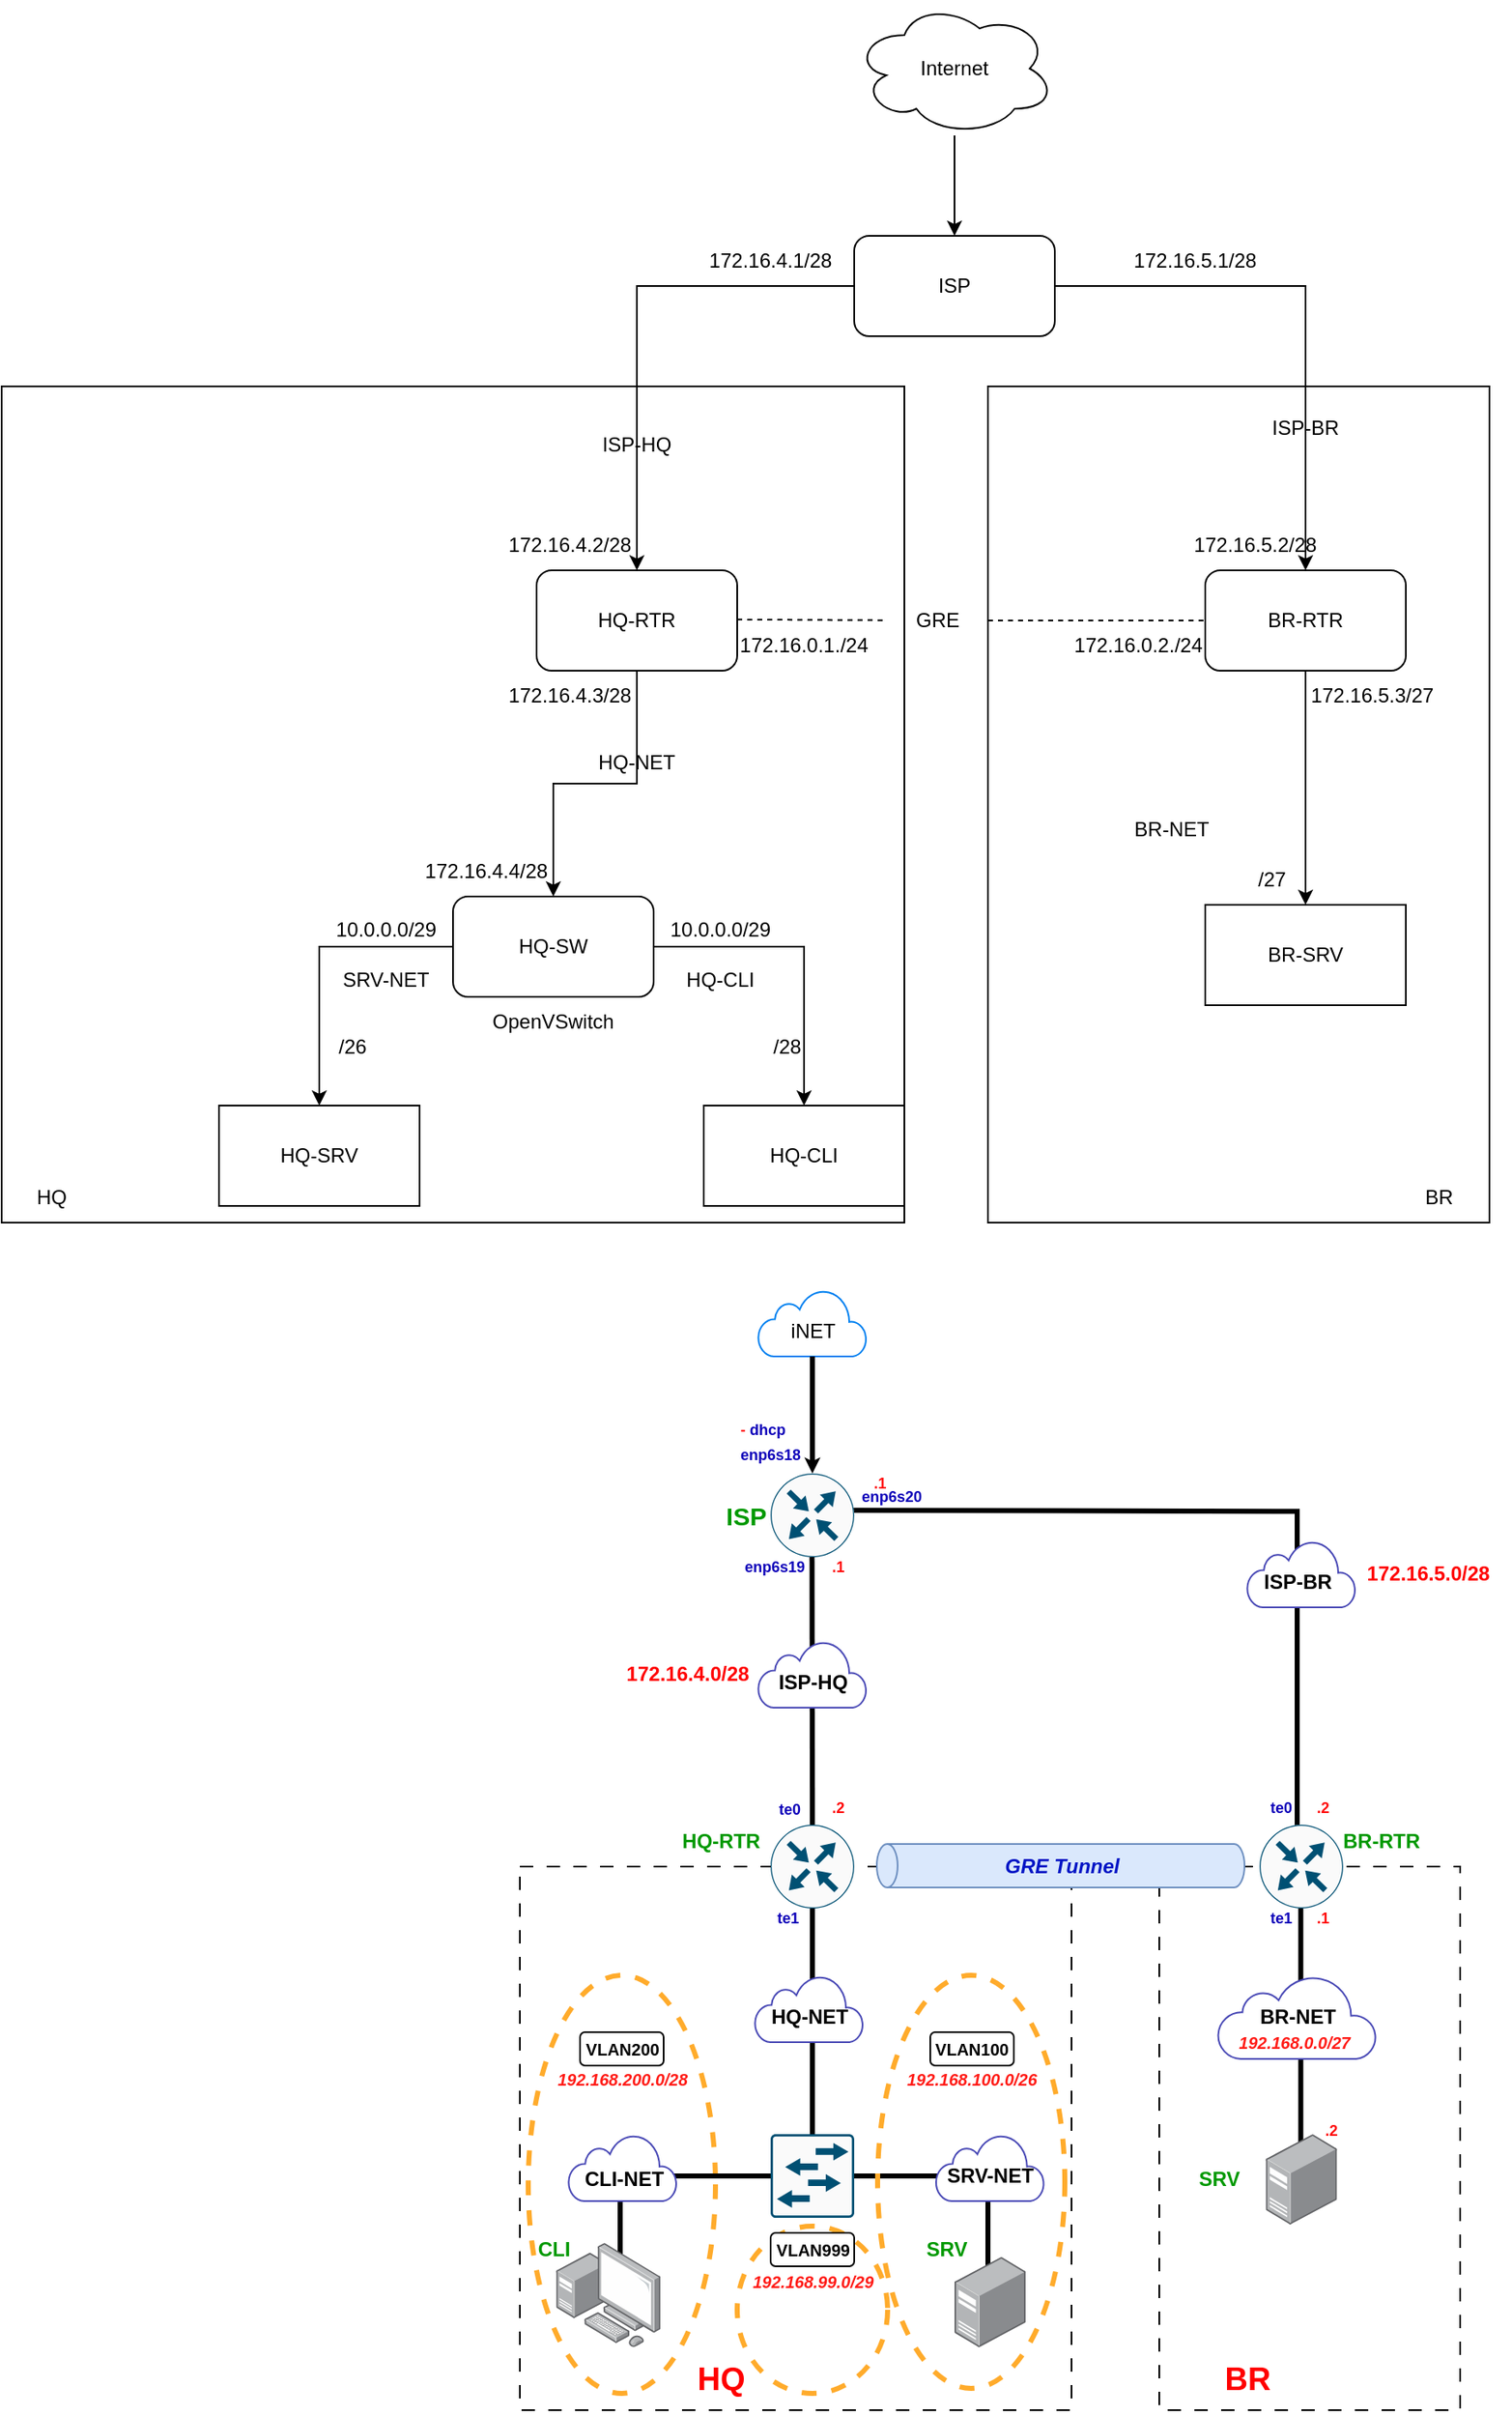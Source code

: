 <mxfile version="26.0.10">
  <diagram name="Страница — 1" id="b6AnPtS-dUUyqT-bA7N-">
    <mxGraphModel dx="1304" dy="274" grid="1" gridSize="10" guides="1" tooltips="1" connect="1" arrows="1" fold="1" page="1" pageScale="1" pageWidth="827" pageHeight="1169" math="0" shadow="0">
      <root>
        <mxCell id="0" />
        <mxCell id="1" parent="0" />
        <mxCell id="O_ZaIM-_1uLiHS-mfBXu-37" value="" style="rounded=0;whiteSpace=wrap;html=1;" parent="1" vertex="1">
          <mxGeometry x="320" y="280" width="300" height="500" as="geometry" />
        </mxCell>
        <mxCell id="O_ZaIM-_1uLiHS-mfBXu-35" value="" style="rounded=0;whiteSpace=wrap;html=1;fontStyle=1" parent="1" vertex="1">
          <mxGeometry x="-270" y="280" width="540" height="500" as="geometry" />
        </mxCell>
        <mxCell id="O_ZaIM-_1uLiHS-mfBXu-9" style="edgeStyle=orthogonalEdgeStyle;rounded=0;orthogonalLoop=1;jettySize=auto;html=1;entryX=0.5;entryY=0;entryDx=0;entryDy=0;" parent="1" source="O_ZaIM-_1uLiHS-mfBXu-1" target="O_ZaIM-_1uLiHS-mfBXu-2" edge="1">
          <mxGeometry relative="1" as="geometry" />
        </mxCell>
        <mxCell id="O_ZaIM-_1uLiHS-mfBXu-1" value="Internet" style="ellipse;shape=cloud;whiteSpace=wrap;html=1;" parent="1" vertex="1">
          <mxGeometry x="240" y="50" width="120" height="80" as="geometry" />
        </mxCell>
        <mxCell id="O_ZaIM-_1uLiHS-mfBXu-18" style="edgeStyle=orthogonalEdgeStyle;rounded=0;orthogonalLoop=1;jettySize=auto;html=1;exitX=0;exitY=0.5;exitDx=0;exitDy=0;" parent="1" source="O_ZaIM-_1uLiHS-mfBXu-2" target="O_ZaIM-_1uLiHS-mfBXu-3" edge="1">
          <mxGeometry relative="1" as="geometry" />
        </mxCell>
        <mxCell id="O_ZaIM-_1uLiHS-mfBXu-19" style="edgeStyle=orthogonalEdgeStyle;rounded=0;orthogonalLoop=1;jettySize=auto;html=1;exitX=1;exitY=0.5;exitDx=0;exitDy=0;" parent="1" source="O_ZaIM-_1uLiHS-mfBXu-2" target="O_ZaIM-_1uLiHS-mfBXu-4" edge="1">
          <mxGeometry relative="1" as="geometry" />
        </mxCell>
        <mxCell id="O_ZaIM-_1uLiHS-mfBXu-2" value="ISP" style="rounded=1;whiteSpace=wrap;html=1;" parent="1" vertex="1">
          <mxGeometry x="240" y="190" width="120" height="60" as="geometry" />
        </mxCell>
        <mxCell id="O_ZaIM-_1uLiHS-mfBXu-13" style="edgeStyle=orthogonalEdgeStyle;rounded=0;orthogonalLoop=1;jettySize=auto;html=1;exitX=0.5;exitY=1;exitDx=0;exitDy=0;" parent="1" source="O_ZaIM-_1uLiHS-mfBXu-3" target="O_ZaIM-_1uLiHS-mfBXu-5" edge="1">
          <mxGeometry relative="1" as="geometry" />
        </mxCell>
        <mxCell id="O_ZaIM-_1uLiHS-mfBXu-3" value="HQ-RTR" style="rounded=1;whiteSpace=wrap;html=1;" parent="1" vertex="1">
          <mxGeometry x="50" y="390" width="120" height="60" as="geometry" />
        </mxCell>
        <mxCell id="O_ZaIM-_1uLiHS-mfBXu-15" style="edgeStyle=orthogonalEdgeStyle;rounded=0;orthogonalLoop=1;jettySize=auto;html=1;exitX=0.5;exitY=1;exitDx=0;exitDy=0;" parent="1" source="O_ZaIM-_1uLiHS-mfBXu-4" target="O_ZaIM-_1uLiHS-mfBXu-8" edge="1">
          <mxGeometry relative="1" as="geometry" />
        </mxCell>
        <mxCell id="O_ZaIM-_1uLiHS-mfBXu-4" value="BR-RTR" style="rounded=1;whiteSpace=wrap;html=1;" parent="1" vertex="1">
          <mxGeometry x="450" y="390" width="120" height="60" as="geometry" />
        </mxCell>
        <mxCell id="O_ZaIM-_1uLiHS-mfBXu-10" style="edgeStyle=orthogonalEdgeStyle;rounded=0;orthogonalLoop=1;jettySize=auto;html=1;exitX=0;exitY=0.5;exitDx=0;exitDy=0;" parent="1" source="O_ZaIM-_1uLiHS-mfBXu-5" target="O_ZaIM-_1uLiHS-mfBXu-6" edge="1">
          <mxGeometry relative="1" as="geometry" />
        </mxCell>
        <mxCell id="O_ZaIM-_1uLiHS-mfBXu-11" style="edgeStyle=orthogonalEdgeStyle;rounded=0;orthogonalLoop=1;jettySize=auto;html=1;exitX=1;exitY=0.5;exitDx=0;exitDy=0;entryX=0.5;entryY=0;entryDx=0;entryDy=0;" parent="1" source="O_ZaIM-_1uLiHS-mfBXu-5" target="O_ZaIM-_1uLiHS-mfBXu-7" edge="1">
          <mxGeometry relative="1" as="geometry" />
        </mxCell>
        <mxCell id="O_ZaIM-_1uLiHS-mfBXu-5" value="HQ-SW" style="rounded=1;whiteSpace=wrap;html=1;" parent="1" vertex="1">
          <mxGeometry y="585" width="120" height="60" as="geometry" />
        </mxCell>
        <mxCell id="O_ZaIM-_1uLiHS-mfBXu-6" value="HQ-SRV" style="rounded=0;whiteSpace=wrap;html=1;" parent="1" vertex="1">
          <mxGeometry x="-140" y="710" width="120" height="60" as="geometry" />
        </mxCell>
        <mxCell id="O_ZaIM-_1uLiHS-mfBXu-7" value="HQ-CLI" style="rounded=0;whiteSpace=wrap;html=1;" parent="1" vertex="1">
          <mxGeometry x="150" y="710" width="120" height="60" as="geometry" />
        </mxCell>
        <mxCell id="O_ZaIM-_1uLiHS-mfBXu-8" value="BR-SRV" style="rounded=0;whiteSpace=wrap;html=1;" parent="1" vertex="1">
          <mxGeometry x="450" y="590" width="120" height="60" as="geometry" />
        </mxCell>
        <mxCell id="O_ZaIM-_1uLiHS-mfBXu-12" value="OpenVSwitch" style="text;html=1;align=center;verticalAlign=middle;whiteSpace=wrap;rounded=0;" parent="1" vertex="1">
          <mxGeometry x="30" y="645" width="60" height="30" as="geometry" />
        </mxCell>
        <mxCell id="O_ZaIM-_1uLiHS-mfBXu-20" value="ISP-HQ" style="text;html=1;align=center;verticalAlign=middle;whiteSpace=wrap;rounded=0;" parent="1" vertex="1">
          <mxGeometry x="80" y="300" width="60" height="30" as="geometry" />
        </mxCell>
        <mxCell id="O_ZaIM-_1uLiHS-mfBXu-22" value="HQ-NET" style="text;html=1;align=center;verticalAlign=middle;whiteSpace=wrap;rounded=0;" parent="1" vertex="1">
          <mxGeometry x="80" y="490" width="60" height="30" as="geometry" />
        </mxCell>
        <mxCell id="O_ZaIM-_1uLiHS-mfBXu-23" value="SRV-NET" style="text;html=1;align=center;verticalAlign=middle;whiteSpace=wrap;rounded=0;" parent="1" vertex="1">
          <mxGeometry x="-70" y="620" width="60" height="30" as="geometry" />
        </mxCell>
        <mxCell id="O_ZaIM-_1uLiHS-mfBXu-24" value="HQ-CLI" style="text;html=1;align=center;verticalAlign=middle;whiteSpace=wrap;rounded=0;" parent="1" vertex="1">
          <mxGeometry x="130" y="620" width="60" height="30" as="geometry" />
        </mxCell>
        <mxCell id="O_ZaIM-_1uLiHS-mfBXu-25" value="ISP-BR" style="text;html=1;align=center;verticalAlign=middle;whiteSpace=wrap;rounded=0;" parent="1" vertex="1">
          <mxGeometry x="480" y="290" width="60" height="30" as="geometry" />
        </mxCell>
        <mxCell id="O_ZaIM-_1uLiHS-mfBXu-26" value="BR-NET" style="text;html=1;align=center;verticalAlign=middle;whiteSpace=wrap;rounded=0;" parent="1" vertex="1">
          <mxGeometry x="400" y="530" width="60" height="30" as="geometry" />
        </mxCell>
        <mxCell id="O_ZaIM-_1uLiHS-mfBXu-27" value="/26" style="text;html=1;align=center;verticalAlign=middle;whiteSpace=wrap;rounded=0;" parent="1" vertex="1">
          <mxGeometry x="-90" y="660" width="60" height="30" as="geometry" />
        </mxCell>
        <mxCell id="O_ZaIM-_1uLiHS-mfBXu-28" value="/28" style="text;html=1;align=center;verticalAlign=middle;whiteSpace=wrap;rounded=0;" parent="1" vertex="1">
          <mxGeometry x="170" y="660" width="60" height="30" as="geometry" />
        </mxCell>
        <mxCell id="O_ZaIM-_1uLiHS-mfBXu-29" value="/27" style="text;html=1;align=center;verticalAlign=middle;whiteSpace=wrap;rounded=0;" parent="1" vertex="1">
          <mxGeometry x="460" y="560" width="60" height="30" as="geometry" />
        </mxCell>
        <mxCell id="O_ZaIM-_1uLiHS-mfBXu-30" value="10.0.0.0/29" style="text;html=1;align=center;verticalAlign=middle;whiteSpace=wrap;rounded=0;" parent="1" vertex="1">
          <mxGeometry x="-70" y="590" width="60" height="30" as="geometry" />
        </mxCell>
        <mxCell id="O_ZaIM-_1uLiHS-mfBXu-31" value="10.0.0.0/29" style="text;html=1;align=center;verticalAlign=middle;whiteSpace=wrap;rounded=0;" parent="1" vertex="1">
          <mxGeometry x="130" y="590" width="60" height="30" as="geometry" />
        </mxCell>
        <mxCell id="O_ZaIM-_1uLiHS-mfBXu-32" value="172.16.4.1&lt;span style=&quot;background-color: initial;&quot;&gt;/28&lt;/span&gt;" style="text;html=1;align=center;verticalAlign=middle;whiteSpace=wrap;rounded=0;" parent="1" vertex="1">
          <mxGeometry x="160" y="190" width="60" height="30" as="geometry" />
        </mxCell>
        <mxCell id="O_ZaIM-_1uLiHS-mfBXu-33" value="172.16.5.1/28" style="text;html=1;align=center;verticalAlign=middle;whiteSpace=wrap;rounded=0;" parent="1" vertex="1">
          <mxGeometry x="414" y="190" width="60" height="30" as="geometry" />
        </mxCell>
        <mxCell id="O_ZaIM-_1uLiHS-mfBXu-34" value="BR" style="text;html=1;align=center;verticalAlign=middle;whiteSpace=wrap;rounded=0;" parent="1" vertex="1">
          <mxGeometry x="560" y="750" width="60" height="30" as="geometry" />
        </mxCell>
        <mxCell id="O_ZaIM-_1uLiHS-mfBXu-36" value="HQ" style="text;html=1;align=center;verticalAlign=middle;whiteSpace=wrap;rounded=0;" parent="1" vertex="1">
          <mxGeometry x="-270" y="750" width="60" height="30" as="geometry" />
        </mxCell>
        <mxCell id="O_ZaIM-_1uLiHS-mfBXu-38" value="172.16.4.2/28" style="text;html=1;align=center;verticalAlign=middle;whiteSpace=wrap;rounded=0;" parent="1" vertex="1">
          <mxGeometry x="40" y="360" width="60" height="30" as="geometry" />
        </mxCell>
        <mxCell id="O_ZaIM-_1uLiHS-mfBXu-39" value="172.16.5.2/28" style="text;html=1;align=center;verticalAlign=middle;whiteSpace=wrap;rounded=0;" parent="1" vertex="1">
          <mxGeometry x="450" y="360" width="60" height="30" as="geometry" />
        </mxCell>
        <mxCell id="O_ZaIM-_1uLiHS-mfBXu-40" value="172.16.4.3/28" style="text;html=1;align=center;verticalAlign=middle;whiteSpace=wrap;rounded=0;" parent="1" vertex="1">
          <mxGeometry x="40" y="450" width="60" height="30" as="geometry" />
        </mxCell>
        <mxCell id="O_ZaIM-_1uLiHS-mfBXu-41" value="172.16.5.3/27" style="text;html=1;align=center;verticalAlign=middle;whiteSpace=wrap;rounded=0;" parent="1" vertex="1">
          <mxGeometry x="520" y="450" width="60" height="30" as="geometry" />
        </mxCell>
        <mxCell id="O_ZaIM-_1uLiHS-mfBXu-42" value="172.16.4.4/28" style="text;html=1;align=center;verticalAlign=middle;whiteSpace=wrap;rounded=0;" parent="1" vertex="1">
          <mxGeometry x="-10" y="555" width="60" height="30" as="geometry" />
        </mxCell>
        <mxCell id="O_ZaIM-_1uLiHS-mfBXu-43" value="" style="endArrow=none;dashed=1;html=1;rounded=0;" parent="1" source="O_ZaIM-_1uLiHS-mfBXu-44" target="O_ZaIM-_1uLiHS-mfBXu-4" edge="1">
          <mxGeometry width="50" height="50" relative="1" as="geometry">
            <mxPoint x="170" y="419.41" as="sourcePoint" />
            <mxPoint x="260" y="419.41" as="targetPoint" />
          </mxGeometry>
        </mxCell>
        <mxCell id="O_ZaIM-_1uLiHS-mfBXu-45" value="172.16.0.1./24" style="text;html=1;align=center;verticalAlign=middle;whiteSpace=wrap;rounded=0;" parent="1" vertex="1">
          <mxGeometry x="180" y="420" width="60" height="30" as="geometry" />
        </mxCell>
        <mxCell id="O_ZaIM-_1uLiHS-mfBXu-46" value="172.16.0.2./24" style="text;html=1;align=center;verticalAlign=middle;whiteSpace=wrap;rounded=0;" parent="1" vertex="1">
          <mxGeometry x="380" y="420" width="60" height="30" as="geometry" />
        </mxCell>
        <mxCell id="O_ZaIM-_1uLiHS-mfBXu-49" value="" style="endArrow=none;dashed=1;html=1;rounded=0;" parent="1" target="O_ZaIM-_1uLiHS-mfBXu-44" edge="1">
          <mxGeometry width="50" height="50" relative="1" as="geometry">
            <mxPoint x="170" y="419.41" as="sourcePoint" />
            <mxPoint x="450" y="420" as="targetPoint" />
          </mxGeometry>
        </mxCell>
        <mxCell id="O_ZaIM-_1uLiHS-mfBXu-44" value="GRE" style="text;html=1;align=center;verticalAlign=middle;whiteSpace=wrap;rounded=0;" parent="1" vertex="1">
          <mxGeometry x="260" y="405" width="60" height="30" as="geometry" />
        </mxCell>
        <mxCell id="k5oq742dMYxYw2PUv_gX-1" value="" style="rounded=0;whiteSpace=wrap;html=1;fillColor=none;dashed=1;dashPattern=8 8;" vertex="1" parent="1">
          <mxGeometry x="422.5" y="1165" width="180" height="325" as="geometry" />
        </mxCell>
        <mxCell id="k5oq742dMYxYw2PUv_gX-2" value="" style="rounded=1;whiteSpace=wrap;html=1;" vertex="1" parent="1">
          <mxGeometry x="76" y="1264" width="50" height="20" as="geometry" />
        </mxCell>
        <mxCell id="k5oq742dMYxYw2PUv_gX-3" value="" style="rounded=0;whiteSpace=wrap;html=1;fillColor=none;dashed=1;dashPattern=8 8;" vertex="1" parent="1">
          <mxGeometry x="40" y="1165" width="330" height="325" as="geometry" />
        </mxCell>
        <mxCell id="k5oq742dMYxYw2PUv_gX-4" value="" style="ellipse;whiteSpace=wrap;html=1;fillColor=none;dashed=1;strokeColor=#FFAB2B;strokeWidth=3;" vertex="1" parent="1">
          <mxGeometry x="45" y="1230" width="112" height="250" as="geometry" />
        </mxCell>
        <mxCell id="k5oq742dMYxYw2PUv_gX-5" value="" style="endArrow=none;html=1;rounded=0;strokeWidth=3;" edge="1" parent="1">
          <mxGeometry width="50" height="50" relative="1" as="geometry">
            <mxPoint x="507.16" y="1350" as="sourcePoint" />
            <mxPoint x="507.16" y="1180" as="targetPoint" />
          </mxGeometry>
        </mxCell>
        <mxCell id="k5oq742dMYxYw2PUv_gX-6" value="" style="endArrow=none;html=1;rounded=0;strokeWidth=3;" edge="1" parent="1">
          <mxGeometry width="50" height="50" relative="1" as="geometry">
            <mxPoint x="215" y="1350" as="sourcePoint" />
            <mxPoint x="215" y="1180" as="targetPoint" />
          </mxGeometry>
        </mxCell>
        <mxCell id="k5oq742dMYxYw2PUv_gX-7" value="" style="endArrow=none;html=1;rounded=0;strokeWidth=3;" edge="1" parent="1">
          <mxGeometry width="50" height="50" relative="1" as="geometry">
            <mxPoint x="230" y="952" as="sourcePoint" />
            <mxPoint x="505" y="1157" as="targetPoint" />
            <Array as="points">
              <mxPoint x="505" y="952.6" />
            </Array>
          </mxGeometry>
        </mxCell>
        <mxCell id="k5oq742dMYxYw2PUv_gX-8" value="" style="endArrow=none;html=1;rounded=0;strokeWidth=3;" edge="1" parent="1">
          <mxGeometry width="50" height="50" relative="1" as="geometry">
            <mxPoint x="215" y="1150" as="sourcePoint" />
            <mxPoint x="214.76" y="978" as="targetPoint" />
          </mxGeometry>
        </mxCell>
        <mxCell id="k5oq742dMYxYw2PUv_gX-9" value="" style="sketch=0;points=[[0.5,0,0],[1,0.5,0],[0.5,1,0],[0,0.5,0],[0.145,0.145,0],[0.856,0.145,0],[0.855,0.856,0],[0.145,0.855,0]];verticalLabelPosition=bottom;html=1;verticalAlign=top;aspect=fixed;align=center;pointerEvents=1;shape=mxgraph.cisco19.rect;prIcon=router;fillColor=#FAFAFA;strokeColor=#005073;" vertex="1" parent="1">
          <mxGeometry x="190" y="930" width="50" height="50" as="geometry" />
        </mxCell>
        <mxCell id="k5oq742dMYxYw2PUv_gX-10" value="" style="html=1;verticalLabelPosition=bottom;align=center;labelBackgroundColor=#ffffff;verticalAlign=top;strokeWidth=1;strokeColor=#0080F0;shadow=0;dashed=0;shape=mxgraph.ios7.icons.cloud;" vertex="1" parent="1">
          <mxGeometry x="182.5" y="820" width="65" height="40" as="geometry" />
        </mxCell>
        <mxCell id="k5oq742dMYxYw2PUv_gX-11" value="iNET" style="text;html=1;align=center;verticalAlign=middle;resizable=0;points=[];autosize=1;strokeColor=none;fillColor=none;" vertex="1" parent="1">
          <mxGeometry x="190" y="830" width="50" height="30" as="geometry" />
        </mxCell>
        <mxCell id="k5oq742dMYxYw2PUv_gX-12" style="edgeStyle=orthogonalEdgeStyle;rounded=0;orthogonalLoop=1;jettySize=auto;html=1;entryX=0.5;entryY=0;entryDx=0;entryDy=0;entryPerimeter=0;endSize=0;strokeWidth=3;" edge="1" parent="1" source="k5oq742dMYxYw2PUv_gX-11" target="k5oq742dMYxYw2PUv_gX-9">
          <mxGeometry relative="1" as="geometry" />
        </mxCell>
        <mxCell id="k5oq742dMYxYw2PUv_gX-13" value="&lt;b&gt;&lt;font style=&quot;font-size: 9px;&quot;&gt;&lt;font style=&quot;color: rgb(255, 22, 22);&quot;&gt;- &lt;/font&gt;&lt;font style=&quot;color: rgb(13, 0, 185);&quot;&gt;dhcp&lt;/font&gt;&lt;/font&gt;&lt;/b&gt;&lt;div&gt;&lt;b&gt;&lt;font style=&quot;&quot;&gt;&lt;font style=&quot;color: rgb(13, 0, 185); font-size: 9px;&quot;&gt;enp6s18&lt;/font&gt;&lt;/font&gt;&lt;/b&gt;&lt;/div&gt;" style="text;html=1;align=left;verticalAlign=middle;resizable=0;points=[];autosize=1;strokeColor=none;fillColor=none;" vertex="1" parent="1">
          <mxGeometry x="170" y="890" width="60" height="40" as="geometry" />
        </mxCell>
        <mxCell id="k5oq742dMYxYw2PUv_gX-14" value="&lt;b&gt;&lt;font style=&quot;color: rgb(0, 153, 0); font-size: 15px;&quot;&gt;ISP&lt;/font&gt;&lt;/b&gt;" style="text;html=1;align=center;verticalAlign=middle;resizable=0;points=[];autosize=1;strokeColor=none;fillColor=none;" vertex="1" parent="1">
          <mxGeometry x="150" y="940" width="50" height="30" as="geometry" />
        </mxCell>
        <mxCell id="k5oq742dMYxYw2PUv_gX-15" value="" style="sketch=0;points=[[0.5,0,0],[1,0.5,0],[0.5,1,0],[0,0.5,0],[0.145,0.145,0],[0.856,0.145,0],[0.855,0.856,0],[0.145,0.855,0]];verticalLabelPosition=bottom;html=1;verticalAlign=top;aspect=fixed;align=center;pointerEvents=1;shape=mxgraph.cisco19.rect;prIcon=router;fillColor=#FAFAFA;strokeColor=#005073;" vertex="1" parent="1">
          <mxGeometry x="190" y="1140" width="50" height="50" as="geometry" />
        </mxCell>
        <mxCell id="k5oq742dMYxYw2PUv_gX-16" value="&lt;font style=&quot;color: rgb(13, 0, 185); font-size: 9px;&quot;&gt;&lt;b style=&quot;&quot;&gt;te0&lt;/b&gt;&lt;/font&gt;" style="text;html=1;align=center;verticalAlign=middle;resizable=0;points=[];autosize=1;strokeColor=none;fillColor=none;" vertex="1" parent="1">
          <mxGeometry x="180.5" y="1115" width="40" height="30" as="geometry" />
        </mxCell>
        <mxCell id="k5oq742dMYxYw2PUv_gX-17" value="&lt;b&gt;&lt;font style=&quot;color: rgb(0, 153, 0);&quot;&gt;HQ-RTR&lt;/font&gt;&lt;/b&gt;" style="text;html=1;align=center;verticalAlign=middle;resizable=0;points=[];autosize=1;strokeColor=none;fillColor=none;" vertex="1" parent="1">
          <mxGeometry x="125" y="1135" width="70" height="30" as="geometry" />
        </mxCell>
        <mxCell id="k5oq742dMYxYw2PUv_gX-18" value="" style="sketch=0;points=[[0.5,0,0],[1,0.5,0],[0.5,1,0],[0,0.5,0],[0.145,0.145,0],[0.856,0.145,0],[0.855,0.856,0],[0.145,0.855,0]];verticalLabelPosition=bottom;html=1;verticalAlign=top;aspect=fixed;align=center;pointerEvents=1;shape=mxgraph.cisco19.rect;prIcon=router;fillColor=#FAFAFA;strokeColor=#005073;" vertex="1" parent="1">
          <mxGeometry x="482.5" y="1140" width="50" height="50" as="geometry" />
        </mxCell>
        <mxCell id="k5oq742dMYxYw2PUv_gX-19" value="&lt;b&gt;&lt;font style=&quot;color: rgb(0, 153, 0);&quot;&gt;BR-RTR&lt;/font&gt;&lt;/b&gt;" style="text;html=1;align=center;verticalAlign=middle;resizable=0;points=[];autosize=1;strokeColor=none;fillColor=none;" vertex="1" parent="1">
          <mxGeometry x="520" y="1135" width="70" height="30" as="geometry" />
        </mxCell>
        <mxCell id="k5oq742dMYxYw2PUv_gX-20" value="&lt;b&gt;&lt;font style=&quot;color: rgb(13, 0, 185); font-size: 9px;&quot;&gt;te0&lt;/font&gt;&lt;/b&gt;" style="text;html=1;align=center;verticalAlign=middle;resizable=0;points=[];autosize=1;strokeColor=none;fillColor=none;" vertex="1" parent="1">
          <mxGeometry x="475" y="1114" width="40" height="30" as="geometry" />
        </mxCell>
        <mxCell id="k5oq742dMYxYw2PUv_gX-21" value="" style="html=1;verticalLabelPosition=bottom;align=center;labelBackgroundColor=#ffffff;verticalAlign=top;strokeWidth=1;strokeColor=#4848B5;shadow=0;dashed=0;shape=mxgraph.ios7.icons.cloud;" vertex="1" parent="1">
          <mxGeometry x="182.5" y="1030" width="65" height="40" as="geometry" />
        </mxCell>
        <mxCell id="k5oq742dMYxYw2PUv_gX-22" value="" style="html=1;verticalLabelPosition=bottom;align=center;labelBackgroundColor=#ffffff;verticalAlign=top;strokeWidth=1;strokeColor=#4848B5;shadow=0;dashed=0;shape=mxgraph.ios7.icons.cloud;" vertex="1" parent="1">
          <mxGeometry x="475" y="970" width="65" height="40" as="geometry" />
        </mxCell>
        <mxCell id="k5oq742dMYxYw2PUv_gX-23" value="&lt;b&gt;ISP-HQ&lt;/b&gt;" style="text;html=1;align=center;verticalAlign=middle;resizable=0;points=[];autosize=1;strokeColor=none;fillColor=none;" vertex="1" parent="1">
          <mxGeometry x="185" y="1040" width="60" height="30" as="geometry" />
        </mxCell>
        <mxCell id="k5oq742dMYxYw2PUv_gX-24" value="&lt;b&gt;ISP-BR&lt;/b&gt;" style="text;html=1;align=center;verticalAlign=middle;resizable=0;points=[];autosize=1;strokeColor=none;fillColor=none;" vertex="1" parent="1">
          <mxGeometry x="475" y="980" width="60" height="30" as="geometry" />
        </mxCell>
        <mxCell id="k5oq742dMYxYw2PUv_gX-25" value="&lt;div&gt;&lt;b&gt;&lt;font style=&quot;font-size: 9px;&quot;&gt;&lt;font style=&quot;color: rgb(255, 13, 8);&quot;&gt;&amp;nbsp;&lt;/font&gt;&lt;font style=&quot;color: rgb(13, 0, 185);&quot;&gt;enp6s19&lt;/font&gt;&lt;/font&gt;&lt;/b&gt;&lt;/div&gt;" style="text;html=1;align=left;verticalAlign=middle;resizable=0;points=[];autosize=1;strokeColor=none;fillColor=none;" vertex="1" parent="1">
          <mxGeometry x="170" y="970" width="60" height="30" as="geometry" />
        </mxCell>
        <mxCell id="k5oq742dMYxYw2PUv_gX-26" value="&lt;div&gt;&lt;b&gt;&lt;font style=&quot;color: rgb(13, 0, 185); font-size: 9px;&quot;&gt;&lt;font style=&quot;color: rgb(255, 13, 8);&quot;&gt;&amp;nbsp;&lt;/font&gt;enp6s20&lt;/font&gt;&lt;/b&gt;&lt;/div&gt;" style="text;html=1;align=left;verticalAlign=middle;resizable=0;points=[];autosize=1;strokeColor=none;fillColor=none;" vertex="1" parent="1">
          <mxGeometry x="240" y="928" width="60" height="30" as="geometry" />
        </mxCell>
        <mxCell id="k5oq742dMYxYw2PUv_gX-27" value="&lt;b&gt;&lt;font style=&quot;color: rgb(255, 0, 0);&quot;&gt;172.16.5.0/28&lt;/font&gt;&lt;/b&gt;" style="text;html=1;align=center;verticalAlign=middle;resizable=0;points=[];autosize=1;strokeColor=none;fillColor=none;" vertex="1" parent="1">
          <mxGeometry x="532.5" y="975" width="100" height="30" as="geometry" />
        </mxCell>
        <mxCell id="k5oq742dMYxYw2PUv_gX-28" value="&lt;b&gt;&lt;font style=&quot;color: rgb(255, 0, 0);&quot;&gt;172.16.4.0/28&lt;/font&gt;&lt;/b&gt;" style="text;html=1;align=center;verticalAlign=middle;resizable=0;points=[];autosize=1;strokeColor=none;fillColor=none;" vertex="1" parent="1">
          <mxGeometry x="90" y="1035" width="100" height="30" as="geometry" />
        </mxCell>
        <mxCell id="k5oq742dMYxYw2PUv_gX-29" value="&lt;font style=&quot;color: rgb(255, 6, 6); font-size: 9px;&quot;&gt;&lt;b style=&quot;&quot;&gt;.1&lt;/b&gt;&lt;/font&gt;" style="text;html=1;align=center;verticalAlign=middle;resizable=0;points=[];autosize=1;strokeColor=none;fillColor=none;" vertex="1" parent="1">
          <mxGeometry x="215" y="970" width="30" height="30" as="geometry" />
        </mxCell>
        <mxCell id="k5oq742dMYxYw2PUv_gX-30" value="&lt;font style=&quot;color: rgb(255, 6, 6); font-size: 9px;&quot;&gt;&lt;b style=&quot;&quot;&gt;.1&lt;/b&gt;&lt;/font&gt;" style="text;html=1;align=center;verticalAlign=middle;resizable=0;points=[];autosize=1;strokeColor=none;fillColor=none;" vertex="1" parent="1">
          <mxGeometry x="240" y="920" width="30" height="30" as="geometry" />
        </mxCell>
        <mxCell id="k5oq742dMYxYw2PUv_gX-31" value="&lt;font style=&quot;color: rgb(255, 6, 6); font-size: 9px;&quot;&gt;&lt;b style=&quot;&quot;&gt;.2&lt;/b&gt;&lt;/font&gt;" style="text;html=1;align=center;verticalAlign=middle;resizable=0;points=[];autosize=1;strokeColor=none;fillColor=none;" vertex="1" parent="1">
          <mxGeometry x="215" y="1114" width="30" height="30" as="geometry" />
        </mxCell>
        <mxCell id="k5oq742dMYxYw2PUv_gX-32" value="&lt;font style=&quot;color: rgb(255, 6, 6); font-size: 9px;&quot;&gt;&lt;b style=&quot;&quot;&gt;.2&lt;/b&gt;&lt;/font&gt;" style="text;html=1;align=center;verticalAlign=middle;resizable=0;points=[];autosize=1;strokeColor=none;fillColor=none;" vertex="1" parent="1">
          <mxGeometry x="505" y="1114" width="30" height="30" as="geometry" />
        </mxCell>
        <mxCell id="k5oq742dMYxYw2PUv_gX-33" value="" style="html=1;verticalLabelPosition=bottom;align=center;labelBackgroundColor=#ffffff;verticalAlign=top;strokeWidth=1;strokeColor=#4848B5;shadow=0;dashed=0;shape=mxgraph.ios7.icons.cloud;" vertex="1" parent="1">
          <mxGeometry x="457.5" y="1230" width="95" height="50" as="geometry" />
        </mxCell>
        <mxCell id="k5oq742dMYxYw2PUv_gX-34" value="" style="html=1;verticalLabelPosition=bottom;align=center;labelBackgroundColor=#ffffff;verticalAlign=top;strokeWidth=1;strokeColor=#4848B5;shadow=0;dashed=0;shape=mxgraph.ios7.icons.cloud;" vertex="1" parent="1">
          <mxGeometry x="180.5" y="1230" width="65" height="40" as="geometry" />
        </mxCell>
        <mxCell id="k5oq742dMYxYw2PUv_gX-35" value="&lt;b&gt;HQ-NET&lt;/b&gt;" style="text;html=1;align=center;verticalAlign=middle;resizable=0;points=[];autosize=1;strokeColor=none;fillColor=none;" vertex="1" parent="1">
          <mxGeometry x="177.5" y="1240" width="70" height="30" as="geometry" />
        </mxCell>
        <mxCell id="k5oq742dMYxYw2PUv_gX-36" value="&lt;b&gt;BR-NET&lt;/b&gt;" style="text;html=1;align=center;verticalAlign=middle;resizable=0;points=[];autosize=1;strokeColor=none;fillColor=none;" vertex="1" parent="1">
          <mxGeometry x="470" y="1240" width="70" height="30" as="geometry" />
        </mxCell>
        <mxCell id="k5oq742dMYxYw2PUv_gX-37" value="" style="image;points=[];aspect=fixed;html=1;align=center;shadow=0;dashed=0;image=img/lib/allied_telesis/computer_and_terminals/Server_Desktop.svg;" vertex="1" parent="1">
          <mxGeometry x="486.2" y="1325" width="42.6" height="54" as="geometry" />
        </mxCell>
        <mxCell id="k5oq742dMYxYw2PUv_gX-38" value="" style="endArrow=none;html=1;rounded=0;strokeWidth=3;" edge="1" parent="1" source="k5oq742dMYxYw2PUv_gX-44">
          <mxGeometry width="50" height="50" relative="1" as="geometry">
            <mxPoint x="320" y="1350" as="sourcePoint" />
            <mxPoint x="100" y="1350" as="targetPoint" />
          </mxGeometry>
        </mxCell>
        <mxCell id="k5oq742dMYxYw2PUv_gX-39" value="" style="endArrow=none;html=1;rounded=0;strokeWidth=3;" edge="1" parent="1">
          <mxGeometry width="50" height="50" relative="1" as="geometry">
            <mxPoint x="320" y="1410" as="sourcePoint" />
            <mxPoint x="320" y="1348.4" as="targetPoint" />
          </mxGeometry>
        </mxCell>
        <mxCell id="k5oq742dMYxYw2PUv_gX-40" value="" style="endArrow=none;html=1;rounded=0;strokeWidth=3;" edge="1" parent="1">
          <mxGeometry width="50" height="50" relative="1" as="geometry">
            <mxPoint x="100" y="1398.4" as="sourcePoint" />
            <mxPoint x="100" y="1348.4" as="targetPoint" />
          </mxGeometry>
        </mxCell>
        <mxCell id="k5oq742dMYxYw2PUv_gX-41" value="" style="image;points=[];aspect=fixed;html=1;align=center;shadow=0;dashed=0;image=img/lib/allied_telesis/computer_and_terminals/Personal_Computer_with_Server.svg;" vertex="1" parent="1">
          <mxGeometry x="61.7" y="1390" width="62.4" height="62.4" as="geometry" />
        </mxCell>
        <mxCell id="k5oq742dMYxYw2PUv_gX-42" value="" style="image;points=[];aspect=fixed;html=1;align=center;shadow=0;dashed=0;image=img/lib/allied_telesis/computer_and_terminals/Server_Desktop.svg;" vertex="1" parent="1">
          <mxGeometry x="300" y="1398.4" width="42.6" height="54" as="geometry" />
        </mxCell>
        <mxCell id="k5oq742dMYxYw2PUv_gX-43" value="" style="endArrow=none;html=1;rounded=0;strokeWidth=3;" edge="1" parent="1" target="k5oq742dMYxYw2PUv_gX-44">
          <mxGeometry width="50" height="50" relative="1" as="geometry">
            <mxPoint x="320" y="1350" as="sourcePoint" />
            <mxPoint x="100" y="1350" as="targetPoint" />
          </mxGeometry>
        </mxCell>
        <mxCell id="k5oq742dMYxYw2PUv_gX-44" value="" style="sketch=0;points=[[0.015,0.015,0],[0.985,0.015,0],[0.985,0.985,0],[0.015,0.985,0],[0.25,0,0],[0.5,0,0],[0.75,0,0],[1,0.25,0],[1,0.5,0],[1,0.75,0],[0.75,1,0],[0.5,1,0],[0.25,1,0],[0,0.75,0],[0,0.5,0],[0,0.25,0]];verticalLabelPosition=bottom;html=1;verticalAlign=top;aspect=fixed;align=center;pointerEvents=1;shape=mxgraph.cisco19.rect;prIcon=l2_switch;fillColor=#FAFAFA;strokeColor=#005073;" vertex="1" parent="1">
          <mxGeometry x="190" y="1325" width="50" height="50" as="geometry" />
        </mxCell>
        <mxCell id="k5oq742dMYxYw2PUv_gX-45" value="" style="html=1;verticalLabelPosition=bottom;align=center;labelBackgroundColor=#ffffff;verticalAlign=top;strokeWidth=1;strokeColor=#4848B5;shadow=0;dashed=0;shape=mxgraph.ios7.icons.cloud;" vertex="1" parent="1">
          <mxGeometry x="288.8" y="1325" width="65" height="40" as="geometry" />
        </mxCell>
        <mxCell id="k5oq742dMYxYw2PUv_gX-46" value="" style="html=1;verticalLabelPosition=bottom;align=center;labelBackgroundColor=#ffffff;verticalAlign=top;strokeWidth=1;strokeColor=#4848B5;shadow=0;dashed=0;shape=mxgraph.ios7.icons.cloud;" vertex="1" parent="1">
          <mxGeometry x="69" y="1325" width="65" height="40" as="geometry" />
        </mxCell>
        <mxCell id="k5oq742dMYxYw2PUv_gX-47" value="&lt;b&gt;CLI-NET&lt;/b&gt;" style="text;html=1;align=center;verticalAlign=middle;resizable=0;points=[];autosize=1;strokeColor=none;fillColor=none;" vertex="1" parent="1">
          <mxGeometry x="66.5" y="1337" width="70" height="30" as="geometry" />
        </mxCell>
        <mxCell id="k5oq742dMYxYw2PUv_gX-48" value="&lt;b&gt;SRV-NET&lt;/b&gt;" style="text;html=1;align=center;verticalAlign=middle;resizable=0;points=[];autosize=1;strokeColor=none;fillColor=none;" vertex="1" parent="1">
          <mxGeometry x="281.3" y="1335" width="80" height="30" as="geometry" />
        </mxCell>
        <mxCell id="k5oq742dMYxYw2PUv_gX-49" value="&lt;b&gt;&lt;font style=&quot;color: rgb(13, 0, 185); font-size: 9px;&quot;&gt;te1&lt;/font&gt;&lt;/b&gt;" style="text;html=1;align=center;verticalAlign=middle;resizable=0;points=[];autosize=1;strokeColor=none;fillColor=none;" vertex="1" parent="1">
          <mxGeometry x="475" y="1180" width="40" height="30" as="geometry" />
        </mxCell>
        <mxCell id="k5oq742dMYxYw2PUv_gX-50" value="&lt;font style=&quot;color: rgb(13, 0, 185); font-size: 9px;&quot;&gt;&lt;b style=&quot;&quot;&gt;te1&lt;/b&gt;&lt;/font&gt;" style="text;html=1;align=center;verticalAlign=middle;resizable=0;points=[];autosize=1;strokeColor=none;fillColor=none;" vertex="1" parent="1">
          <mxGeometry x="180" y="1180" width="40" height="30" as="geometry" />
        </mxCell>
        <mxCell id="k5oq742dMYxYw2PUv_gX-51" value="&lt;b&gt;&lt;font style=&quot;color: rgb(0, 153, 0);&quot;&gt;CLI&lt;/font&gt;&lt;/b&gt;" style="text;html=1;align=center;verticalAlign=middle;resizable=0;points=[];autosize=1;strokeColor=none;fillColor=none;" vertex="1" parent="1">
          <mxGeometry x="40" y="1379" width="40" height="30" as="geometry" />
        </mxCell>
        <mxCell id="k5oq742dMYxYw2PUv_gX-52" value="&lt;b&gt;&lt;font style=&quot;color: rgb(0, 153, 0);&quot;&gt;SRV&lt;/font&gt;&lt;/b&gt;" style="text;html=1;align=center;verticalAlign=middle;resizable=0;points=[];autosize=1;strokeColor=none;fillColor=none;" vertex="1" parent="1">
          <mxGeometry x="270" y="1379" width="50" height="30" as="geometry" />
        </mxCell>
        <mxCell id="k5oq742dMYxYw2PUv_gX-53" value="&lt;b&gt;&lt;font style=&quot;color: rgb(0, 153, 0);&quot;&gt;SRV&lt;/font&gt;&lt;/b&gt;" style="text;html=1;align=center;verticalAlign=middle;resizable=0;points=[];autosize=1;strokeColor=none;fillColor=none;" vertex="1" parent="1">
          <mxGeometry x="432.5" y="1337" width="50" height="30" as="geometry" />
        </mxCell>
        <mxCell id="k5oq742dMYxYw2PUv_gX-54" value="&lt;font style=&quot;font-size: 19px; color: rgb(255, 0, 0);&quot;&gt;&lt;b style=&quot;&quot;&gt;HQ&lt;/b&gt;&lt;/font&gt;" style="text;html=1;align=center;verticalAlign=middle;resizable=0;points=[];autosize=1;strokeColor=none;fillColor=none;" vertex="1" parent="1">
          <mxGeometry x="135" y="1452.4" width="50" height="40" as="geometry" />
        </mxCell>
        <mxCell id="k5oq742dMYxYw2PUv_gX-55" value="&lt;font style=&quot;font-size: 19px; color: rgb(255, 0, 0);&quot;&gt;&lt;b style=&quot;&quot;&gt;BR&lt;/b&gt;&lt;/font&gt;" style="text;html=1;align=center;verticalAlign=middle;resizable=0;points=[];autosize=1;strokeColor=none;fillColor=none;" vertex="1" parent="1">
          <mxGeometry x="450" y="1452.4" width="50" height="40" as="geometry" />
        </mxCell>
        <mxCell id="k5oq742dMYxYw2PUv_gX-56" value="" style="ellipse;whiteSpace=wrap;html=1;fillColor=none;dashed=1;strokeColor=#FFAB2B;strokeWidth=3;" vertex="1" parent="1">
          <mxGeometry x="254" y="1230" width="112" height="247" as="geometry" />
        </mxCell>
        <mxCell id="k5oq742dMYxYw2PUv_gX-57" value="" style="ellipse;whiteSpace=wrap;html=1;fillColor=none;dashed=1;strokeColor=#FFAB2B;strokeWidth=3;" vertex="1" parent="1">
          <mxGeometry x="170" y="1380" width="90" height="100" as="geometry" />
        </mxCell>
        <mxCell id="k5oq742dMYxYw2PUv_gX-58" value="" style="rounded=1;whiteSpace=wrap;html=1;" vertex="1" parent="1">
          <mxGeometry x="285.5" y="1264" width="50" height="20" as="geometry" />
        </mxCell>
        <mxCell id="k5oq742dMYxYw2PUv_gX-59" value="&lt;b&gt;&lt;font style=&quot;color: rgb(0, 0, 0); font-size: 10px;&quot;&gt;VLAN100&lt;/font&gt;&lt;/b&gt;" style="text;html=1;align=center;verticalAlign=middle;resizable=0;points=[];autosize=1;strokeColor=none;fillColor=none;" vertex="1" parent="1">
          <mxGeometry x="275" y="1259" width="70" height="30" as="geometry" />
        </mxCell>
        <mxCell id="k5oq742dMYxYw2PUv_gX-60" value="&lt;b&gt;&lt;font style=&quot;color: rgb(0, 0, 0); font-size: 10px;&quot;&gt;VLAN200&lt;/font&gt;&lt;/b&gt;" style="text;html=1;align=center;verticalAlign=middle;resizable=0;points=[];autosize=1;strokeColor=none;fillColor=none;" vertex="1" parent="1">
          <mxGeometry x="66" y="1259" width="70" height="30" as="geometry" />
        </mxCell>
        <mxCell id="k5oq742dMYxYw2PUv_gX-61" value="" style="rounded=1;whiteSpace=wrap;html=1;" vertex="1" parent="1">
          <mxGeometry x="190" y="1384" width="50" height="20" as="geometry" />
        </mxCell>
        <mxCell id="k5oq742dMYxYw2PUv_gX-62" value="&lt;b&gt;&lt;font style=&quot;color: rgb(0, 0, 0); font-size: 10px;&quot;&gt;VLAN999&lt;/font&gt;&lt;/b&gt;" style="text;html=1;align=center;verticalAlign=middle;resizable=0;points=[];autosize=1;strokeColor=none;fillColor=none;" vertex="1" parent="1">
          <mxGeometry x="180" y="1379" width="70" height="30" as="geometry" />
        </mxCell>
        <mxCell id="k5oq742dMYxYw2PUv_gX-63" value="&lt;b&gt;&lt;i&gt;&lt;font style=&quot;color: rgb(255, 27, 22); font-size: 10px;&quot;&gt;192.168.100.0/26&lt;/font&gt;&lt;/i&gt;&lt;/b&gt;" style="text;html=1;align=center;verticalAlign=middle;resizable=0;points=[];autosize=1;strokeColor=none;fillColor=none;" vertex="1" parent="1">
          <mxGeometry x="260" y="1277" width="100" height="30" as="geometry" />
        </mxCell>
        <mxCell id="k5oq742dMYxYw2PUv_gX-64" value="&lt;b&gt;&lt;i&gt;&lt;font style=&quot;color: rgb(255, 27, 22); font-size: 10px;&quot;&gt;192.168.200.0/28&lt;/font&gt;&lt;/i&gt;&lt;/b&gt;&lt;span style=&quot;color: rgba(0, 0, 0, 0); font-family: monospace; font-size: 0px; text-align: start;&quot;&gt;%3CmxGraphModel%3E%3Croot%3E%3CmxCell%20id%3D%220%22%2F%3E%3CmxCell%20id%3D%221%22%20parent%3D%220%22%2F%3E%3CmxCell%20id%3D%222%22%20value%3D%22%26lt%3Bb%26gt%3B%26lt%3Bi%26gt%3B%26lt%3Bfont%20style%3D%26quot%3Bcolor%3A%20rgb(255%2C%2027%2C%2022)%3B%20font-size%3A%2010px%3B%26quot%3B%26gt%3B192.168.100.0%2F26%26lt%3B%2Ffont%26gt%3B%26lt%3B%2Fi%26gt%3B%26lt%3B%2Fb%26gt%3B%22%20style%3D%22text%3Bhtml%3D1%3Balign%3Dcenter%3BverticalAlign%3Dmiddle%3Bresizable%3D0%3Bpoints%3D%5B%5D%3Bautosize%3D1%3BstrokeColor%3Dnone%3BfillColor%3Dnone%3B%22%20vertex%3D%221%22%20parent%3D%221%22%3E%3CmxGeometry%20x%3D%22331.5%22%20y%3D%22533%22%20width%3D%22100%22%20height%3D%2230%22%20as%3D%22geometry%22%2F%3E%3C%2FmxCell%3E%3C%2Froot%3E%3C%2FmxGraphModel%3E&lt;/span&gt;" style="text;html=1;align=center;verticalAlign=middle;resizable=0;points=[];autosize=1;strokeColor=none;fillColor=none;" vertex="1" parent="1">
          <mxGeometry x="51" y="1277" width="100" height="30" as="geometry" />
        </mxCell>
        <mxCell id="k5oq742dMYxYw2PUv_gX-65" value="&lt;b&gt;&lt;i&gt;&lt;font style=&quot;color: rgb(255, 27, 22); font-size: 10px;&quot;&gt;192.168.0.0/27&lt;/font&gt;&lt;/i&gt;&lt;/b&gt;&lt;span style=&quot;color: rgba(0, 0, 0, 0); font-family: monospace; font-size: 0px; text-align: start;&quot;&gt;%3CmxGraphModel%3E%3Croot%3E%3CmxCell%20id%3D%220%22%2F%3E%3CmxCell%20id%3D%221%22%20parent%3D%220%22%2F%3E%3CmxCell%20id%3D%222%22%20value%3D%22%26lt%3Bb%26gt%3B%26lt%3Bi%26gt%3B%26lt%3Bfont%20style%3D%26quot%3Bcolor%3A%20rgb(255%2C%2027%2C%2022)%3B%20font-size%3A%2010px%3B%26quot%3B%26gt%3B192.168.100.0%2F26%26lt%3B%2Ffont%26gt%3B%26lt%3B%2Fi%26gt%3B%26lt%3B%2Fb%26gt%3B%22%20style%3D%22text%3Bhtml%3D1%3Balign%3Dcenter%3BverticalAlign%3Dmiddle%3Bresizable%3D0%3Bpoints%3D%5B%5D%3Bautosize%3D1%3BstrokeColor%3Dnone%3BfillColor%3Dnone%3B%22%20vertex%3D%221%22%20parent%3D%221%22%3E%3CmxGeometry%20x%3D%22331.5%22%20y%3D%22533%22%20width%3D%22100%22%20height%3D%2230%22%20as%3D%22geometry%22%2F%3E%3C%2FmxCell%3E%3C%2Froot%3E%3C%2FmxGraphModel%3E&lt;/span&gt;" style="text;html=1;align=center;verticalAlign=middle;resizable=0;points=[];autosize=1;strokeColor=none;fillColor=none;" vertex="1" parent="1">
          <mxGeometry x="457.5" y="1255" width="90" height="30" as="geometry" />
        </mxCell>
        <mxCell id="k5oq742dMYxYw2PUv_gX-66" value="&lt;font style=&quot;color: rgb(255, 6, 6); font-size: 9px;&quot;&gt;&lt;b style=&quot;&quot;&gt;.2&lt;/b&gt;&lt;/font&gt;" style="text;html=1;align=center;verticalAlign=middle;resizable=0;points=[];autosize=1;strokeColor=none;fillColor=none;" vertex="1" parent="1">
          <mxGeometry x="510" y="1307" width="30" height="30" as="geometry" />
        </mxCell>
        <mxCell id="k5oq742dMYxYw2PUv_gX-67" value="&lt;font style=&quot;color: rgb(255, 6, 6); font-size: 9px;&quot;&gt;&lt;b style=&quot;&quot;&gt;.1&lt;/b&gt;&lt;/font&gt;" style="text;html=1;align=center;verticalAlign=middle;resizable=0;points=[];autosize=1;strokeColor=none;fillColor=none;" vertex="1" parent="1">
          <mxGeometry x="505" y="1180" width="30" height="30" as="geometry" />
        </mxCell>
        <mxCell id="k5oq742dMYxYw2PUv_gX-68" value="&lt;b&gt;&lt;i&gt;&lt;font style=&quot;color: rgb(255, 27, 22); font-size: 10px;&quot;&gt;192.168.99.0/29&lt;/font&gt;&lt;/i&gt;&lt;/b&gt;" style="text;html=1;align=center;verticalAlign=middle;resizable=0;points=[];autosize=1;strokeColor=none;fillColor=none;" vertex="1" parent="1">
          <mxGeometry x="165" y="1398.4" width="100" height="30" as="geometry" />
        </mxCell>
        <mxCell id="k5oq742dMYxYw2PUv_gX-69" value="" style="shape=cylinder3;whiteSpace=wrap;html=1;boundedLbl=1;backgroundOutline=1;size=6.238;rotation=-90;fillColor=#dae8fc;strokeColor=#6c8ebf;" vertex="1" parent="1">
          <mxGeometry x="350.5" y="1054.5" width="26" height="220" as="geometry" />
        </mxCell>
        <mxCell id="k5oq742dMYxYw2PUv_gX-70" value="&lt;b&gt;&lt;i&gt;&lt;font style=&quot;color: rgb(0, 20, 197);&quot;&gt;GRE Tunnel&lt;/font&gt;&lt;/i&gt;&lt;/b&gt;" style="text;html=1;align=center;verticalAlign=middle;resizable=0;points=[];autosize=1;strokeColor=none;fillColor=none;" vertex="1" parent="1">
          <mxGeometry x="318.5" y="1149.5" width="90" height="30" as="geometry" />
        </mxCell>
      </root>
    </mxGraphModel>
  </diagram>
</mxfile>
